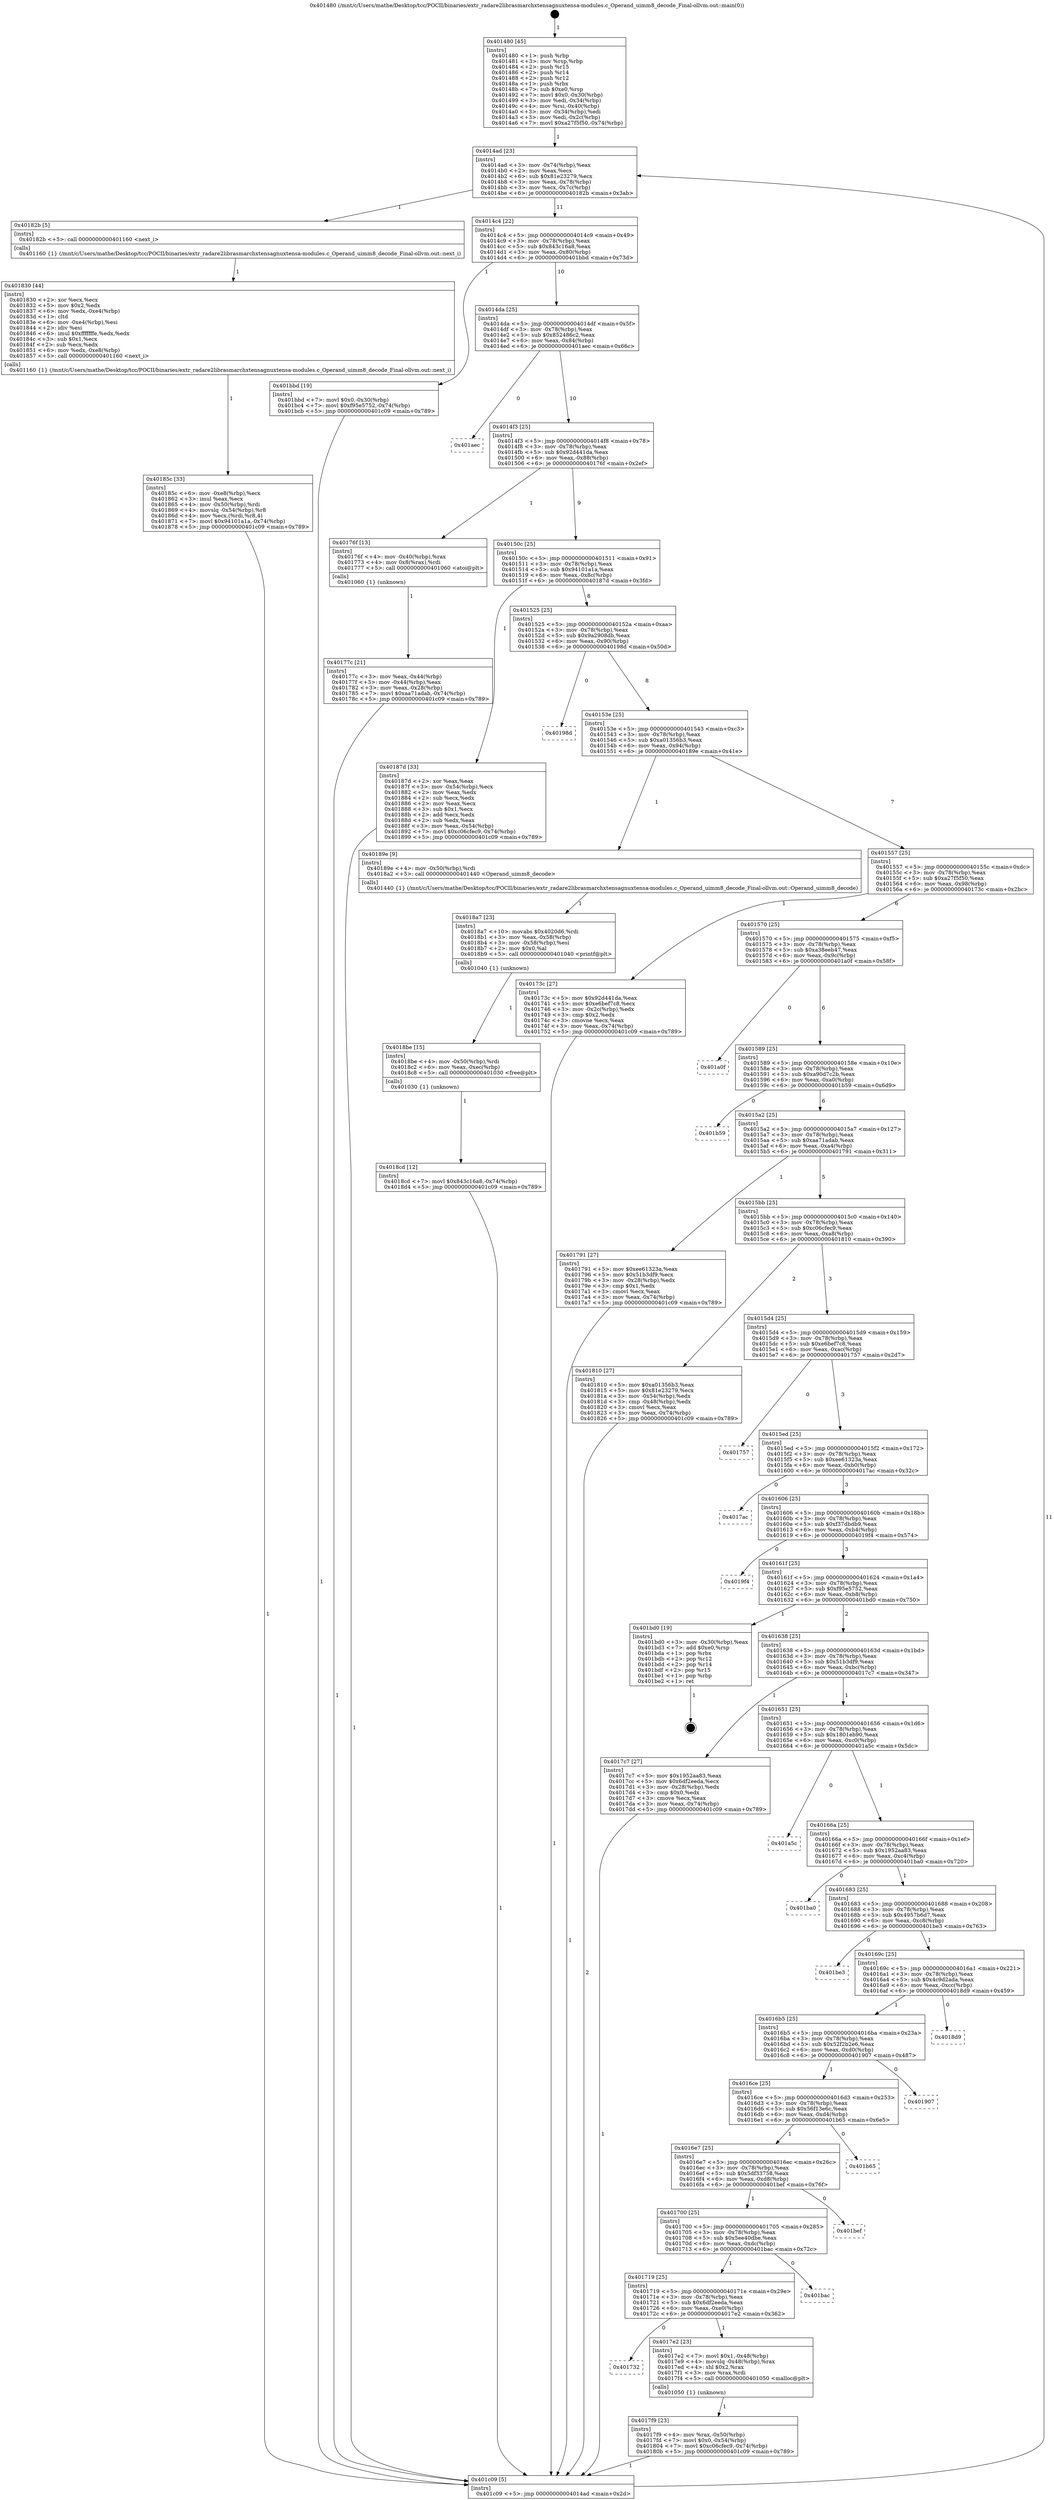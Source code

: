 digraph "0x401480" {
  label = "0x401480 (/mnt/c/Users/mathe/Desktop/tcc/POCII/binaries/extr_radare2librasmarchxtensagnuxtensa-modules.c_Operand_uimm8_decode_Final-ollvm.out::main(0))"
  labelloc = "t"
  node[shape=record]

  Entry [label="",width=0.3,height=0.3,shape=circle,fillcolor=black,style=filled]
  "0x4014ad" [label="{
     0x4014ad [23]\l
     | [instrs]\l
     &nbsp;&nbsp;0x4014ad \<+3\>: mov -0x74(%rbp),%eax\l
     &nbsp;&nbsp;0x4014b0 \<+2\>: mov %eax,%ecx\l
     &nbsp;&nbsp;0x4014b2 \<+6\>: sub $0x81e23279,%ecx\l
     &nbsp;&nbsp;0x4014b8 \<+3\>: mov %eax,-0x78(%rbp)\l
     &nbsp;&nbsp;0x4014bb \<+3\>: mov %ecx,-0x7c(%rbp)\l
     &nbsp;&nbsp;0x4014be \<+6\>: je 000000000040182b \<main+0x3ab\>\l
  }"]
  "0x40182b" [label="{
     0x40182b [5]\l
     | [instrs]\l
     &nbsp;&nbsp;0x40182b \<+5\>: call 0000000000401160 \<next_i\>\l
     | [calls]\l
     &nbsp;&nbsp;0x401160 \{1\} (/mnt/c/Users/mathe/Desktop/tcc/POCII/binaries/extr_radare2librasmarchxtensagnuxtensa-modules.c_Operand_uimm8_decode_Final-ollvm.out::next_i)\l
  }"]
  "0x4014c4" [label="{
     0x4014c4 [22]\l
     | [instrs]\l
     &nbsp;&nbsp;0x4014c4 \<+5\>: jmp 00000000004014c9 \<main+0x49\>\l
     &nbsp;&nbsp;0x4014c9 \<+3\>: mov -0x78(%rbp),%eax\l
     &nbsp;&nbsp;0x4014cc \<+5\>: sub $0x843c16a8,%eax\l
     &nbsp;&nbsp;0x4014d1 \<+3\>: mov %eax,-0x80(%rbp)\l
     &nbsp;&nbsp;0x4014d4 \<+6\>: je 0000000000401bbd \<main+0x73d\>\l
  }"]
  Exit [label="",width=0.3,height=0.3,shape=circle,fillcolor=black,style=filled,peripheries=2]
  "0x401bbd" [label="{
     0x401bbd [19]\l
     | [instrs]\l
     &nbsp;&nbsp;0x401bbd \<+7\>: movl $0x0,-0x30(%rbp)\l
     &nbsp;&nbsp;0x401bc4 \<+7\>: movl $0xf95e5752,-0x74(%rbp)\l
     &nbsp;&nbsp;0x401bcb \<+5\>: jmp 0000000000401c09 \<main+0x789\>\l
  }"]
  "0x4014da" [label="{
     0x4014da [25]\l
     | [instrs]\l
     &nbsp;&nbsp;0x4014da \<+5\>: jmp 00000000004014df \<main+0x5f\>\l
     &nbsp;&nbsp;0x4014df \<+3\>: mov -0x78(%rbp),%eax\l
     &nbsp;&nbsp;0x4014e2 \<+5\>: sub $0x852486c2,%eax\l
     &nbsp;&nbsp;0x4014e7 \<+6\>: mov %eax,-0x84(%rbp)\l
     &nbsp;&nbsp;0x4014ed \<+6\>: je 0000000000401aec \<main+0x66c\>\l
  }"]
  "0x4018cd" [label="{
     0x4018cd [12]\l
     | [instrs]\l
     &nbsp;&nbsp;0x4018cd \<+7\>: movl $0x843c16a8,-0x74(%rbp)\l
     &nbsp;&nbsp;0x4018d4 \<+5\>: jmp 0000000000401c09 \<main+0x789\>\l
  }"]
  "0x401aec" [label="{
     0x401aec\l
  }", style=dashed]
  "0x4014f3" [label="{
     0x4014f3 [25]\l
     | [instrs]\l
     &nbsp;&nbsp;0x4014f3 \<+5\>: jmp 00000000004014f8 \<main+0x78\>\l
     &nbsp;&nbsp;0x4014f8 \<+3\>: mov -0x78(%rbp),%eax\l
     &nbsp;&nbsp;0x4014fb \<+5\>: sub $0x92d441da,%eax\l
     &nbsp;&nbsp;0x401500 \<+6\>: mov %eax,-0x88(%rbp)\l
     &nbsp;&nbsp;0x401506 \<+6\>: je 000000000040176f \<main+0x2ef\>\l
  }"]
  "0x4018be" [label="{
     0x4018be [15]\l
     | [instrs]\l
     &nbsp;&nbsp;0x4018be \<+4\>: mov -0x50(%rbp),%rdi\l
     &nbsp;&nbsp;0x4018c2 \<+6\>: mov %eax,-0xec(%rbp)\l
     &nbsp;&nbsp;0x4018c8 \<+5\>: call 0000000000401030 \<free@plt\>\l
     | [calls]\l
     &nbsp;&nbsp;0x401030 \{1\} (unknown)\l
  }"]
  "0x40176f" [label="{
     0x40176f [13]\l
     | [instrs]\l
     &nbsp;&nbsp;0x40176f \<+4\>: mov -0x40(%rbp),%rax\l
     &nbsp;&nbsp;0x401773 \<+4\>: mov 0x8(%rax),%rdi\l
     &nbsp;&nbsp;0x401777 \<+5\>: call 0000000000401060 \<atoi@plt\>\l
     | [calls]\l
     &nbsp;&nbsp;0x401060 \{1\} (unknown)\l
  }"]
  "0x40150c" [label="{
     0x40150c [25]\l
     | [instrs]\l
     &nbsp;&nbsp;0x40150c \<+5\>: jmp 0000000000401511 \<main+0x91\>\l
     &nbsp;&nbsp;0x401511 \<+3\>: mov -0x78(%rbp),%eax\l
     &nbsp;&nbsp;0x401514 \<+5\>: sub $0x94101a1a,%eax\l
     &nbsp;&nbsp;0x401519 \<+6\>: mov %eax,-0x8c(%rbp)\l
     &nbsp;&nbsp;0x40151f \<+6\>: je 000000000040187d \<main+0x3fd\>\l
  }"]
  "0x4018a7" [label="{
     0x4018a7 [23]\l
     | [instrs]\l
     &nbsp;&nbsp;0x4018a7 \<+10\>: movabs $0x4020d6,%rdi\l
     &nbsp;&nbsp;0x4018b1 \<+3\>: mov %eax,-0x58(%rbp)\l
     &nbsp;&nbsp;0x4018b4 \<+3\>: mov -0x58(%rbp),%esi\l
     &nbsp;&nbsp;0x4018b7 \<+2\>: mov $0x0,%al\l
     &nbsp;&nbsp;0x4018b9 \<+5\>: call 0000000000401040 \<printf@plt\>\l
     | [calls]\l
     &nbsp;&nbsp;0x401040 \{1\} (unknown)\l
  }"]
  "0x40187d" [label="{
     0x40187d [33]\l
     | [instrs]\l
     &nbsp;&nbsp;0x40187d \<+2\>: xor %eax,%eax\l
     &nbsp;&nbsp;0x40187f \<+3\>: mov -0x54(%rbp),%ecx\l
     &nbsp;&nbsp;0x401882 \<+2\>: mov %eax,%edx\l
     &nbsp;&nbsp;0x401884 \<+2\>: sub %ecx,%edx\l
     &nbsp;&nbsp;0x401886 \<+2\>: mov %eax,%ecx\l
     &nbsp;&nbsp;0x401888 \<+3\>: sub $0x1,%ecx\l
     &nbsp;&nbsp;0x40188b \<+2\>: add %ecx,%edx\l
     &nbsp;&nbsp;0x40188d \<+2\>: sub %edx,%eax\l
     &nbsp;&nbsp;0x40188f \<+3\>: mov %eax,-0x54(%rbp)\l
     &nbsp;&nbsp;0x401892 \<+7\>: movl $0xc06cfec9,-0x74(%rbp)\l
     &nbsp;&nbsp;0x401899 \<+5\>: jmp 0000000000401c09 \<main+0x789\>\l
  }"]
  "0x401525" [label="{
     0x401525 [25]\l
     | [instrs]\l
     &nbsp;&nbsp;0x401525 \<+5\>: jmp 000000000040152a \<main+0xaa\>\l
     &nbsp;&nbsp;0x40152a \<+3\>: mov -0x78(%rbp),%eax\l
     &nbsp;&nbsp;0x40152d \<+5\>: sub $0x9a2908db,%eax\l
     &nbsp;&nbsp;0x401532 \<+6\>: mov %eax,-0x90(%rbp)\l
     &nbsp;&nbsp;0x401538 \<+6\>: je 000000000040198d \<main+0x50d\>\l
  }"]
  "0x40185c" [label="{
     0x40185c [33]\l
     | [instrs]\l
     &nbsp;&nbsp;0x40185c \<+6\>: mov -0xe8(%rbp),%ecx\l
     &nbsp;&nbsp;0x401862 \<+3\>: imul %eax,%ecx\l
     &nbsp;&nbsp;0x401865 \<+4\>: mov -0x50(%rbp),%rdi\l
     &nbsp;&nbsp;0x401869 \<+4\>: movslq -0x54(%rbp),%r8\l
     &nbsp;&nbsp;0x40186d \<+4\>: mov %ecx,(%rdi,%r8,4)\l
     &nbsp;&nbsp;0x401871 \<+7\>: movl $0x94101a1a,-0x74(%rbp)\l
     &nbsp;&nbsp;0x401878 \<+5\>: jmp 0000000000401c09 \<main+0x789\>\l
  }"]
  "0x40198d" [label="{
     0x40198d\l
  }", style=dashed]
  "0x40153e" [label="{
     0x40153e [25]\l
     | [instrs]\l
     &nbsp;&nbsp;0x40153e \<+5\>: jmp 0000000000401543 \<main+0xc3\>\l
     &nbsp;&nbsp;0x401543 \<+3\>: mov -0x78(%rbp),%eax\l
     &nbsp;&nbsp;0x401546 \<+5\>: sub $0xa01356b3,%eax\l
     &nbsp;&nbsp;0x40154b \<+6\>: mov %eax,-0x94(%rbp)\l
     &nbsp;&nbsp;0x401551 \<+6\>: je 000000000040189e \<main+0x41e\>\l
  }"]
  "0x401830" [label="{
     0x401830 [44]\l
     | [instrs]\l
     &nbsp;&nbsp;0x401830 \<+2\>: xor %ecx,%ecx\l
     &nbsp;&nbsp;0x401832 \<+5\>: mov $0x2,%edx\l
     &nbsp;&nbsp;0x401837 \<+6\>: mov %edx,-0xe4(%rbp)\l
     &nbsp;&nbsp;0x40183d \<+1\>: cltd\l
     &nbsp;&nbsp;0x40183e \<+6\>: mov -0xe4(%rbp),%esi\l
     &nbsp;&nbsp;0x401844 \<+2\>: idiv %esi\l
     &nbsp;&nbsp;0x401846 \<+6\>: imul $0xfffffffe,%edx,%edx\l
     &nbsp;&nbsp;0x40184c \<+3\>: sub $0x1,%ecx\l
     &nbsp;&nbsp;0x40184f \<+2\>: sub %ecx,%edx\l
     &nbsp;&nbsp;0x401851 \<+6\>: mov %edx,-0xe8(%rbp)\l
     &nbsp;&nbsp;0x401857 \<+5\>: call 0000000000401160 \<next_i\>\l
     | [calls]\l
     &nbsp;&nbsp;0x401160 \{1\} (/mnt/c/Users/mathe/Desktop/tcc/POCII/binaries/extr_radare2librasmarchxtensagnuxtensa-modules.c_Operand_uimm8_decode_Final-ollvm.out::next_i)\l
  }"]
  "0x40189e" [label="{
     0x40189e [9]\l
     | [instrs]\l
     &nbsp;&nbsp;0x40189e \<+4\>: mov -0x50(%rbp),%rdi\l
     &nbsp;&nbsp;0x4018a2 \<+5\>: call 0000000000401440 \<Operand_uimm8_decode\>\l
     | [calls]\l
     &nbsp;&nbsp;0x401440 \{1\} (/mnt/c/Users/mathe/Desktop/tcc/POCII/binaries/extr_radare2librasmarchxtensagnuxtensa-modules.c_Operand_uimm8_decode_Final-ollvm.out::Operand_uimm8_decode)\l
  }"]
  "0x401557" [label="{
     0x401557 [25]\l
     | [instrs]\l
     &nbsp;&nbsp;0x401557 \<+5\>: jmp 000000000040155c \<main+0xdc\>\l
     &nbsp;&nbsp;0x40155c \<+3\>: mov -0x78(%rbp),%eax\l
     &nbsp;&nbsp;0x40155f \<+5\>: sub $0xa27f5f50,%eax\l
     &nbsp;&nbsp;0x401564 \<+6\>: mov %eax,-0x98(%rbp)\l
     &nbsp;&nbsp;0x40156a \<+6\>: je 000000000040173c \<main+0x2bc\>\l
  }"]
  "0x4017f9" [label="{
     0x4017f9 [23]\l
     | [instrs]\l
     &nbsp;&nbsp;0x4017f9 \<+4\>: mov %rax,-0x50(%rbp)\l
     &nbsp;&nbsp;0x4017fd \<+7\>: movl $0x0,-0x54(%rbp)\l
     &nbsp;&nbsp;0x401804 \<+7\>: movl $0xc06cfec9,-0x74(%rbp)\l
     &nbsp;&nbsp;0x40180b \<+5\>: jmp 0000000000401c09 \<main+0x789\>\l
  }"]
  "0x40173c" [label="{
     0x40173c [27]\l
     | [instrs]\l
     &nbsp;&nbsp;0x40173c \<+5\>: mov $0x92d441da,%eax\l
     &nbsp;&nbsp;0x401741 \<+5\>: mov $0xe6bef7c8,%ecx\l
     &nbsp;&nbsp;0x401746 \<+3\>: mov -0x2c(%rbp),%edx\l
     &nbsp;&nbsp;0x401749 \<+3\>: cmp $0x2,%edx\l
     &nbsp;&nbsp;0x40174c \<+3\>: cmovne %ecx,%eax\l
     &nbsp;&nbsp;0x40174f \<+3\>: mov %eax,-0x74(%rbp)\l
     &nbsp;&nbsp;0x401752 \<+5\>: jmp 0000000000401c09 \<main+0x789\>\l
  }"]
  "0x401570" [label="{
     0x401570 [25]\l
     | [instrs]\l
     &nbsp;&nbsp;0x401570 \<+5\>: jmp 0000000000401575 \<main+0xf5\>\l
     &nbsp;&nbsp;0x401575 \<+3\>: mov -0x78(%rbp),%eax\l
     &nbsp;&nbsp;0x401578 \<+5\>: sub $0xa38eeb47,%eax\l
     &nbsp;&nbsp;0x40157d \<+6\>: mov %eax,-0x9c(%rbp)\l
     &nbsp;&nbsp;0x401583 \<+6\>: je 0000000000401a0f \<main+0x58f\>\l
  }"]
  "0x401c09" [label="{
     0x401c09 [5]\l
     | [instrs]\l
     &nbsp;&nbsp;0x401c09 \<+5\>: jmp 00000000004014ad \<main+0x2d\>\l
  }"]
  "0x401480" [label="{
     0x401480 [45]\l
     | [instrs]\l
     &nbsp;&nbsp;0x401480 \<+1\>: push %rbp\l
     &nbsp;&nbsp;0x401481 \<+3\>: mov %rsp,%rbp\l
     &nbsp;&nbsp;0x401484 \<+2\>: push %r15\l
     &nbsp;&nbsp;0x401486 \<+2\>: push %r14\l
     &nbsp;&nbsp;0x401488 \<+2\>: push %r12\l
     &nbsp;&nbsp;0x40148a \<+1\>: push %rbx\l
     &nbsp;&nbsp;0x40148b \<+7\>: sub $0xe0,%rsp\l
     &nbsp;&nbsp;0x401492 \<+7\>: movl $0x0,-0x30(%rbp)\l
     &nbsp;&nbsp;0x401499 \<+3\>: mov %edi,-0x34(%rbp)\l
     &nbsp;&nbsp;0x40149c \<+4\>: mov %rsi,-0x40(%rbp)\l
     &nbsp;&nbsp;0x4014a0 \<+3\>: mov -0x34(%rbp),%edi\l
     &nbsp;&nbsp;0x4014a3 \<+3\>: mov %edi,-0x2c(%rbp)\l
     &nbsp;&nbsp;0x4014a6 \<+7\>: movl $0xa27f5f50,-0x74(%rbp)\l
  }"]
  "0x40177c" [label="{
     0x40177c [21]\l
     | [instrs]\l
     &nbsp;&nbsp;0x40177c \<+3\>: mov %eax,-0x44(%rbp)\l
     &nbsp;&nbsp;0x40177f \<+3\>: mov -0x44(%rbp),%eax\l
     &nbsp;&nbsp;0x401782 \<+3\>: mov %eax,-0x28(%rbp)\l
     &nbsp;&nbsp;0x401785 \<+7\>: movl $0xaa71adab,-0x74(%rbp)\l
     &nbsp;&nbsp;0x40178c \<+5\>: jmp 0000000000401c09 \<main+0x789\>\l
  }"]
  "0x401732" [label="{
     0x401732\l
  }", style=dashed]
  "0x401a0f" [label="{
     0x401a0f\l
  }", style=dashed]
  "0x401589" [label="{
     0x401589 [25]\l
     | [instrs]\l
     &nbsp;&nbsp;0x401589 \<+5\>: jmp 000000000040158e \<main+0x10e\>\l
     &nbsp;&nbsp;0x40158e \<+3\>: mov -0x78(%rbp),%eax\l
     &nbsp;&nbsp;0x401591 \<+5\>: sub $0xa90d7c2b,%eax\l
     &nbsp;&nbsp;0x401596 \<+6\>: mov %eax,-0xa0(%rbp)\l
     &nbsp;&nbsp;0x40159c \<+6\>: je 0000000000401b59 \<main+0x6d9\>\l
  }"]
  "0x4017e2" [label="{
     0x4017e2 [23]\l
     | [instrs]\l
     &nbsp;&nbsp;0x4017e2 \<+7\>: movl $0x1,-0x48(%rbp)\l
     &nbsp;&nbsp;0x4017e9 \<+4\>: movslq -0x48(%rbp),%rax\l
     &nbsp;&nbsp;0x4017ed \<+4\>: shl $0x2,%rax\l
     &nbsp;&nbsp;0x4017f1 \<+3\>: mov %rax,%rdi\l
     &nbsp;&nbsp;0x4017f4 \<+5\>: call 0000000000401050 \<malloc@plt\>\l
     | [calls]\l
     &nbsp;&nbsp;0x401050 \{1\} (unknown)\l
  }"]
  "0x401b59" [label="{
     0x401b59\l
  }", style=dashed]
  "0x4015a2" [label="{
     0x4015a2 [25]\l
     | [instrs]\l
     &nbsp;&nbsp;0x4015a2 \<+5\>: jmp 00000000004015a7 \<main+0x127\>\l
     &nbsp;&nbsp;0x4015a7 \<+3\>: mov -0x78(%rbp),%eax\l
     &nbsp;&nbsp;0x4015aa \<+5\>: sub $0xaa71adab,%eax\l
     &nbsp;&nbsp;0x4015af \<+6\>: mov %eax,-0xa4(%rbp)\l
     &nbsp;&nbsp;0x4015b5 \<+6\>: je 0000000000401791 \<main+0x311\>\l
  }"]
  "0x401719" [label="{
     0x401719 [25]\l
     | [instrs]\l
     &nbsp;&nbsp;0x401719 \<+5\>: jmp 000000000040171e \<main+0x29e\>\l
     &nbsp;&nbsp;0x40171e \<+3\>: mov -0x78(%rbp),%eax\l
     &nbsp;&nbsp;0x401721 \<+5\>: sub $0x6df2eeda,%eax\l
     &nbsp;&nbsp;0x401726 \<+6\>: mov %eax,-0xe0(%rbp)\l
     &nbsp;&nbsp;0x40172c \<+6\>: je 00000000004017e2 \<main+0x362\>\l
  }"]
  "0x401791" [label="{
     0x401791 [27]\l
     | [instrs]\l
     &nbsp;&nbsp;0x401791 \<+5\>: mov $0xee61323a,%eax\l
     &nbsp;&nbsp;0x401796 \<+5\>: mov $0x51b3df9,%ecx\l
     &nbsp;&nbsp;0x40179b \<+3\>: mov -0x28(%rbp),%edx\l
     &nbsp;&nbsp;0x40179e \<+3\>: cmp $0x1,%edx\l
     &nbsp;&nbsp;0x4017a1 \<+3\>: cmovl %ecx,%eax\l
     &nbsp;&nbsp;0x4017a4 \<+3\>: mov %eax,-0x74(%rbp)\l
     &nbsp;&nbsp;0x4017a7 \<+5\>: jmp 0000000000401c09 \<main+0x789\>\l
  }"]
  "0x4015bb" [label="{
     0x4015bb [25]\l
     | [instrs]\l
     &nbsp;&nbsp;0x4015bb \<+5\>: jmp 00000000004015c0 \<main+0x140\>\l
     &nbsp;&nbsp;0x4015c0 \<+3\>: mov -0x78(%rbp),%eax\l
     &nbsp;&nbsp;0x4015c3 \<+5\>: sub $0xc06cfec9,%eax\l
     &nbsp;&nbsp;0x4015c8 \<+6\>: mov %eax,-0xa8(%rbp)\l
     &nbsp;&nbsp;0x4015ce \<+6\>: je 0000000000401810 \<main+0x390\>\l
  }"]
  "0x401bac" [label="{
     0x401bac\l
  }", style=dashed]
  "0x401810" [label="{
     0x401810 [27]\l
     | [instrs]\l
     &nbsp;&nbsp;0x401810 \<+5\>: mov $0xa01356b3,%eax\l
     &nbsp;&nbsp;0x401815 \<+5\>: mov $0x81e23279,%ecx\l
     &nbsp;&nbsp;0x40181a \<+3\>: mov -0x54(%rbp),%edx\l
     &nbsp;&nbsp;0x40181d \<+3\>: cmp -0x48(%rbp),%edx\l
     &nbsp;&nbsp;0x401820 \<+3\>: cmovl %ecx,%eax\l
     &nbsp;&nbsp;0x401823 \<+3\>: mov %eax,-0x74(%rbp)\l
     &nbsp;&nbsp;0x401826 \<+5\>: jmp 0000000000401c09 \<main+0x789\>\l
  }"]
  "0x4015d4" [label="{
     0x4015d4 [25]\l
     | [instrs]\l
     &nbsp;&nbsp;0x4015d4 \<+5\>: jmp 00000000004015d9 \<main+0x159\>\l
     &nbsp;&nbsp;0x4015d9 \<+3\>: mov -0x78(%rbp),%eax\l
     &nbsp;&nbsp;0x4015dc \<+5\>: sub $0xe6bef7c8,%eax\l
     &nbsp;&nbsp;0x4015e1 \<+6\>: mov %eax,-0xac(%rbp)\l
     &nbsp;&nbsp;0x4015e7 \<+6\>: je 0000000000401757 \<main+0x2d7\>\l
  }"]
  "0x401700" [label="{
     0x401700 [25]\l
     | [instrs]\l
     &nbsp;&nbsp;0x401700 \<+5\>: jmp 0000000000401705 \<main+0x285\>\l
     &nbsp;&nbsp;0x401705 \<+3\>: mov -0x78(%rbp),%eax\l
     &nbsp;&nbsp;0x401708 \<+5\>: sub $0x5ee40dbe,%eax\l
     &nbsp;&nbsp;0x40170d \<+6\>: mov %eax,-0xdc(%rbp)\l
     &nbsp;&nbsp;0x401713 \<+6\>: je 0000000000401bac \<main+0x72c\>\l
  }"]
  "0x401757" [label="{
     0x401757\l
  }", style=dashed]
  "0x4015ed" [label="{
     0x4015ed [25]\l
     | [instrs]\l
     &nbsp;&nbsp;0x4015ed \<+5\>: jmp 00000000004015f2 \<main+0x172\>\l
     &nbsp;&nbsp;0x4015f2 \<+3\>: mov -0x78(%rbp),%eax\l
     &nbsp;&nbsp;0x4015f5 \<+5\>: sub $0xee61323a,%eax\l
     &nbsp;&nbsp;0x4015fa \<+6\>: mov %eax,-0xb0(%rbp)\l
     &nbsp;&nbsp;0x401600 \<+6\>: je 00000000004017ac \<main+0x32c\>\l
  }"]
  "0x401bef" [label="{
     0x401bef\l
  }", style=dashed]
  "0x4017ac" [label="{
     0x4017ac\l
  }", style=dashed]
  "0x401606" [label="{
     0x401606 [25]\l
     | [instrs]\l
     &nbsp;&nbsp;0x401606 \<+5\>: jmp 000000000040160b \<main+0x18b\>\l
     &nbsp;&nbsp;0x40160b \<+3\>: mov -0x78(%rbp),%eax\l
     &nbsp;&nbsp;0x40160e \<+5\>: sub $0xf37dbdb9,%eax\l
     &nbsp;&nbsp;0x401613 \<+6\>: mov %eax,-0xb4(%rbp)\l
     &nbsp;&nbsp;0x401619 \<+6\>: je 00000000004019f4 \<main+0x574\>\l
  }"]
  "0x4016e7" [label="{
     0x4016e7 [25]\l
     | [instrs]\l
     &nbsp;&nbsp;0x4016e7 \<+5\>: jmp 00000000004016ec \<main+0x26c\>\l
     &nbsp;&nbsp;0x4016ec \<+3\>: mov -0x78(%rbp),%eax\l
     &nbsp;&nbsp;0x4016ef \<+5\>: sub $0x5df33758,%eax\l
     &nbsp;&nbsp;0x4016f4 \<+6\>: mov %eax,-0xd8(%rbp)\l
     &nbsp;&nbsp;0x4016fa \<+6\>: je 0000000000401bef \<main+0x76f\>\l
  }"]
  "0x4019f4" [label="{
     0x4019f4\l
  }", style=dashed]
  "0x40161f" [label="{
     0x40161f [25]\l
     | [instrs]\l
     &nbsp;&nbsp;0x40161f \<+5\>: jmp 0000000000401624 \<main+0x1a4\>\l
     &nbsp;&nbsp;0x401624 \<+3\>: mov -0x78(%rbp),%eax\l
     &nbsp;&nbsp;0x401627 \<+5\>: sub $0xf95e5752,%eax\l
     &nbsp;&nbsp;0x40162c \<+6\>: mov %eax,-0xb8(%rbp)\l
     &nbsp;&nbsp;0x401632 \<+6\>: je 0000000000401bd0 \<main+0x750\>\l
  }"]
  "0x401b65" [label="{
     0x401b65\l
  }", style=dashed]
  "0x401bd0" [label="{
     0x401bd0 [19]\l
     | [instrs]\l
     &nbsp;&nbsp;0x401bd0 \<+3\>: mov -0x30(%rbp),%eax\l
     &nbsp;&nbsp;0x401bd3 \<+7\>: add $0xe0,%rsp\l
     &nbsp;&nbsp;0x401bda \<+1\>: pop %rbx\l
     &nbsp;&nbsp;0x401bdb \<+2\>: pop %r12\l
     &nbsp;&nbsp;0x401bdd \<+2\>: pop %r14\l
     &nbsp;&nbsp;0x401bdf \<+2\>: pop %r15\l
     &nbsp;&nbsp;0x401be1 \<+1\>: pop %rbp\l
     &nbsp;&nbsp;0x401be2 \<+1\>: ret\l
  }"]
  "0x401638" [label="{
     0x401638 [25]\l
     | [instrs]\l
     &nbsp;&nbsp;0x401638 \<+5\>: jmp 000000000040163d \<main+0x1bd\>\l
     &nbsp;&nbsp;0x40163d \<+3\>: mov -0x78(%rbp),%eax\l
     &nbsp;&nbsp;0x401640 \<+5\>: sub $0x51b3df9,%eax\l
     &nbsp;&nbsp;0x401645 \<+6\>: mov %eax,-0xbc(%rbp)\l
     &nbsp;&nbsp;0x40164b \<+6\>: je 00000000004017c7 \<main+0x347\>\l
  }"]
  "0x4016ce" [label="{
     0x4016ce [25]\l
     | [instrs]\l
     &nbsp;&nbsp;0x4016ce \<+5\>: jmp 00000000004016d3 \<main+0x253\>\l
     &nbsp;&nbsp;0x4016d3 \<+3\>: mov -0x78(%rbp),%eax\l
     &nbsp;&nbsp;0x4016d6 \<+5\>: sub $0x56f13e6c,%eax\l
     &nbsp;&nbsp;0x4016db \<+6\>: mov %eax,-0xd4(%rbp)\l
     &nbsp;&nbsp;0x4016e1 \<+6\>: je 0000000000401b65 \<main+0x6e5\>\l
  }"]
  "0x4017c7" [label="{
     0x4017c7 [27]\l
     | [instrs]\l
     &nbsp;&nbsp;0x4017c7 \<+5\>: mov $0x1952aa83,%eax\l
     &nbsp;&nbsp;0x4017cc \<+5\>: mov $0x6df2eeda,%ecx\l
     &nbsp;&nbsp;0x4017d1 \<+3\>: mov -0x28(%rbp),%edx\l
     &nbsp;&nbsp;0x4017d4 \<+3\>: cmp $0x0,%edx\l
     &nbsp;&nbsp;0x4017d7 \<+3\>: cmove %ecx,%eax\l
     &nbsp;&nbsp;0x4017da \<+3\>: mov %eax,-0x74(%rbp)\l
     &nbsp;&nbsp;0x4017dd \<+5\>: jmp 0000000000401c09 \<main+0x789\>\l
  }"]
  "0x401651" [label="{
     0x401651 [25]\l
     | [instrs]\l
     &nbsp;&nbsp;0x401651 \<+5\>: jmp 0000000000401656 \<main+0x1d6\>\l
     &nbsp;&nbsp;0x401656 \<+3\>: mov -0x78(%rbp),%eax\l
     &nbsp;&nbsp;0x401659 \<+5\>: sub $0x1801eb90,%eax\l
     &nbsp;&nbsp;0x40165e \<+6\>: mov %eax,-0xc0(%rbp)\l
     &nbsp;&nbsp;0x401664 \<+6\>: je 0000000000401a5c \<main+0x5dc\>\l
  }"]
  "0x401907" [label="{
     0x401907\l
  }", style=dashed]
  "0x401a5c" [label="{
     0x401a5c\l
  }", style=dashed]
  "0x40166a" [label="{
     0x40166a [25]\l
     | [instrs]\l
     &nbsp;&nbsp;0x40166a \<+5\>: jmp 000000000040166f \<main+0x1ef\>\l
     &nbsp;&nbsp;0x40166f \<+3\>: mov -0x78(%rbp),%eax\l
     &nbsp;&nbsp;0x401672 \<+5\>: sub $0x1952aa83,%eax\l
     &nbsp;&nbsp;0x401677 \<+6\>: mov %eax,-0xc4(%rbp)\l
     &nbsp;&nbsp;0x40167d \<+6\>: je 0000000000401ba0 \<main+0x720\>\l
  }"]
  "0x4016b5" [label="{
     0x4016b5 [25]\l
     | [instrs]\l
     &nbsp;&nbsp;0x4016b5 \<+5\>: jmp 00000000004016ba \<main+0x23a\>\l
     &nbsp;&nbsp;0x4016ba \<+3\>: mov -0x78(%rbp),%eax\l
     &nbsp;&nbsp;0x4016bd \<+5\>: sub $0x52f2b2e6,%eax\l
     &nbsp;&nbsp;0x4016c2 \<+6\>: mov %eax,-0xd0(%rbp)\l
     &nbsp;&nbsp;0x4016c8 \<+6\>: je 0000000000401907 \<main+0x487\>\l
  }"]
  "0x401ba0" [label="{
     0x401ba0\l
  }", style=dashed]
  "0x401683" [label="{
     0x401683 [25]\l
     | [instrs]\l
     &nbsp;&nbsp;0x401683 \<+5\>: jmp 0000000000401688 \<main+0x208\>\l
     &nbsp;&nbsp;0x401688 \<+3\>: mov -0x78(%rbp),%eax\l
     &nbsp;&nbsp;0x40168b \<+5\>: sub $0x4957b6d7,%eax\l
     &nbsp;&nbsp;0x401690 \<+6\>: mov %eax,-0xc8(%rbp)\l
     &nbsp;&nbsp;0x401696 \<+6\>: je 0000000000401be3 \<main+0x763\>\l
  }"]
  "0x4018d9" [label="{
     0x4018d9\l
  }", style=dashed]
  "0x401be3" [label="{
     0x401be3\l
  }", style=dashed]
  "0x40169c" [label="{
     0x40169c [25]\l
     | [instrs]\l
     &nbsp;&nbsp;0x40169c \<+5\>: jmp 00000000004016a1 \<main+0x221\>\l
     &nbsp;&nbsp;0x4016a1 \<+3\>: mov -0x78(%rbp),%eax\l
     &nbsp;&nbsp;0x4016a4 \<+5\>: sub $0x4c9d2ada,%eax\l
     &nbsp;&nbsp;0x4016a9 \<+6\>: mov %eax,-0xcc(%rbp)\l
     &nbsp;&nbsp;0x4016af \<+6\>: je 00000000004018d9 \<main+0x459\>\l
  }"]
  Entry -> "0x401480" [label=" 1"]
  "0x4014ad" -> "0x40182b" [label=" 1"]
  "0x4014ad" -> "0x4014c4" [label=" 11"]
  "0x401bd0" -> Exit [label=" 1"]
  "0x4014c4" -> "0x401bbd" [label=" 1"]
  "0x4014c4" -> "0x4014da" [label=" 10"]
  "0x401bbd" -> "0x401c09" [label=" 1"]
  "0x4014da" -> "0x401aec" [label=" 0"]
  "0x4014da" -> "0x4014f3" [label=" 10"]
  "0x4018cd" -> "0x401c09" [label=" 1"]
  "0x4014f3" -> "0x40176f" [label=" 1"]
  "0x4014f3" -> "0x40150c" [label=" 9"]
  "0x4018be" -> "0x4018cd" [label=" 1"]
  "0x40150c" -> "0x40187d" [label=" 1"]
  "0x40150c" -> "0x401525" [label=" 8"]
  "0x4018a7" -> "0x4018be" [label=" 1"]
  "0x401525" -> "0x40198d" [label=" 0"]
  "0x401525" -> "0x40153e" [label=" 8"]
  "0x40189e" -> "0x4018a7" [label=" 1"]
  "0x40153e" -> "0x40189e" [label=" 1"]
  "0x40153e" -> "0x401557" [label=" 7"]
  "0x40187d" -> "0x401c09" [label=" 1"]
  "0x401557" -> "0x40173c" [label=" 1"]
  "0x401557" -> "0x401570" [label=" 6"]
  "0x40173c" -> "0x401c09" [label=" 1"]
  "0x401480" -> "0x4014ad" [label=" 1"]
  "0x401c09" -> "0x4014ad" [label=" 11"]
  "0x40176f" -> "0x40177c" [label=" 1"]
  "0x40177c" -> "0x401c09" [label=" 1"]
  "0x40185c" -> "0x401c09" [label=" 1"]
  "0x401570" -> "0x401a0f" [label=" 0"]
  "0x401570" -> "0x401589" [label=" 6"]
  "0x401830" -> "0x40185c" [label=" 1"]
  "0x401589" -> "0x401b59" [label=" 0"]
  "0x401589" -> "0x4015a2" [label=" 6"]
  "0x40182b" -> "0x401830" [label=" 1"]
  "0x4015a2" -> "0x401791" [label=" 1"]
  "0x4015a2" -> "0x4015bb" [label=" 5"]
  "0x401791" -> "0x401c09" [label=" 1"]
  "0x4017f9" -> "0x401c09" [label=" 1"]
  "0x4015bb" -> "0x401810" [label=" 2"]
  "0x4015bb" -> "0x4015d4" [label=" 3"]
  "0x4017e2" -> "0x4017f9" [label=" 1"]
  "0x4015d4" -> "0x401757" [label=" 0"]
  "0x4015d4" -> "0x4015ed" [label=" 3"]
  "0x401719" -> "0x4017e2" [label=" 1"]
  "0x4015ed" -> "0x4017ac" [label=" 0"]
  "0x4015ed" -> "0x401606" [label=" 3"]
  "0x401810" -> "0x401c09" [label=" 2"]
  "0x401606" -> "0x4019f4" [label=" 0"]
  "0x401606" -> "0x40161f" [label=" 3"]
  "0x401700" -> "0x401bac" [label=" 0"]
  "0x40161f" -> "0x401bd0" [label=" 1"]
  "0x40161f" -> "0x401638" [label=" 2"]
  "0x401719" -> "0x401732" [label=" 0"]
  "0x401638" -> "0x4017c7" [label=" 1"]
  "0x401638" -> "0x401651" [label=" 1"]
  "0x4017c7" -> "0x401c09" [label=" 1"]
  "0x4016e7" -> "0x401bef" [label=" 0"]
  "0x401651" -> "0x401a5c" [label=" 0"]
  "0x401651" -> "0x40166a" [label=" 1"]
  "0x401700" -> "0x401719" [label=" 1"]
  "0x40166a" -> "0x401ba0" [label=" 0"]
  "0x40166a" -> "0x401683" [label=" 1"]
  "0x4016ce" -> "0x401b65" [label=" 0"]
  "0x401683" -> "0x401be3" [label=" 0"]
  "0x401683" -> "0x40169c" [label=" 1"]
  "0x4016e7" -> "0x401700" [label=" 1"]
  "0x40169c" -> "0x4018d9" [label=" 0"]
  "0x40169c" -> "0x4016b5" [label=" 1"]
  "0x4016ce" -> "0x4016e7" [label=" 1"]
  "0x4016b5" -> "0x401907" [label=" 0"]
  "0x4016b5" -> "0x4016ce" [label=" 1"]
}
